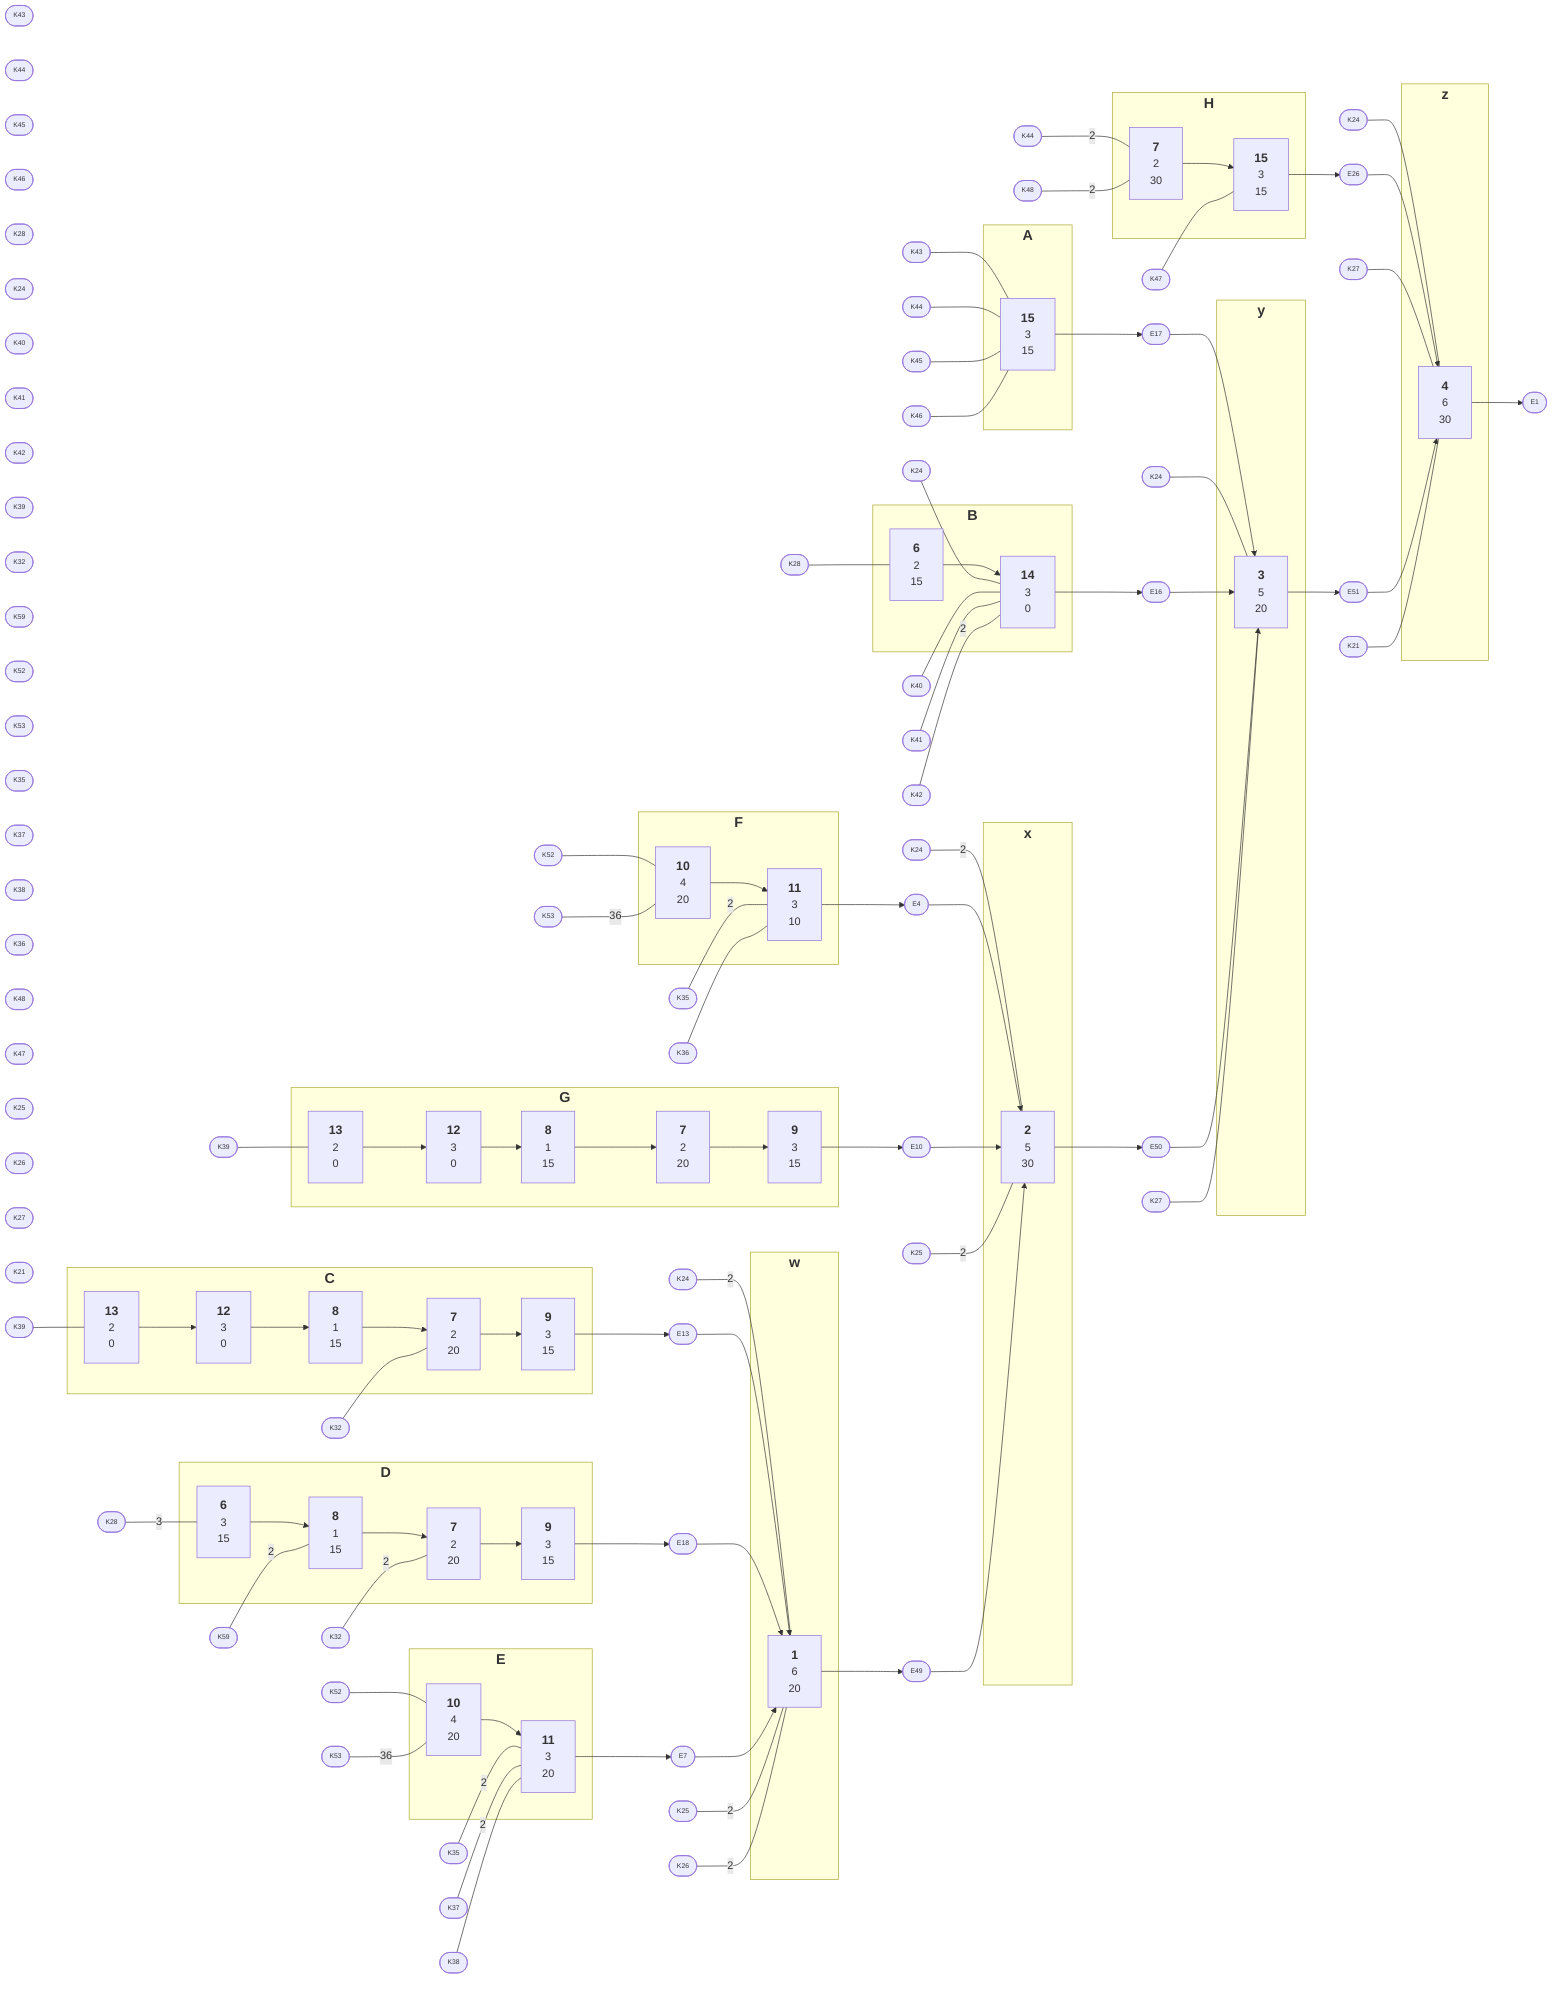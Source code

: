 %%{init: {'theme': 'dark'}, 'themeVariables': {'darkMode': true}}%%
flowchart LR
    15.A["<div style='font-size:18px'><b>15</b></div>3<br/>15"]
    6.B["<div style='font-size:18px'><b>6</b></div>2<br/>15"]
    14.B["<div style='font-size:18px'><b>14</b></div>3<br/>0"]
    13.C["<div style='font-size:18px'><b>13</b></div>2<br/>0"]
    12.C["<div style='font-size:18px'><b>12</b></div>3<br/>0"]
    8.C["<div style='font-size:18px'><b>8</b></div>1<br/>15"]
    7.C["<div style='font-size:18px'><b>7</b></div>2<br/>20"]
    9.C["<div style='font-size:18px'><b>9</b></div>3<br/>15"]
    6.D["<div style='font-size:18px'><b>6</b></div>3<br/>15"]
    7.D["<div style='font-size:18px'><b>7</b></div>2<br/>20"]
    8.D["<div style='font-size:18px'><b>8</b></div>1<br/>15"]
    9.D["<div style='font-size:18px'><b>9</b></div>3<br/>15"]
    10.E["<div style='font-size:18px'><b>10</b></div>4<br/>20"]
    11.E["<div style='font-size:18px'><b>11</b></div>3<br/>20"]
    10.F["<div style='font-size:18px'><b>10</b></div>4<br/>20"]
    11.F["<div style='font-size:18px'><b>11</b></div>3<br/>10"]
    13.G["<div style='font-size:18px'><b>13</b></div>2<br/>0"]
    12.G["<div style='font-size:18px'><b>12</b></div>3<br/>0"]
    8.G["<div style='font-size:18px'><b>8</b></div>1<br/>15"]
    7.G["<div style='font-size:18px'><b>7</b></div>2<br/>20"]
    9.G["<div style='font-size:18px'><b>9</b></div>3<br/>15"]
    7.H["<div style='font-size:18px'><b>7</b></div>2<br/>30"]
    15.H["<div style='font-size:18px'><b>15</b></div>3<br/>15"]
    1.w["<div style='font-size:18px'><b>1</b></div>6<br/>20"]
    2.x["<div style='font-size:18px'><b>2</b></div>5<br/>30"]
    4.z["<div style='font-size:18px'><b>4</b></div>6<br/>30"]
    3.y["<div style='font-size:18px'><b>3</b></div>5<br/>20"]
    E1([<div style='font-size:10px'>E1</div>])
    15.A([<div style='font-size:10px'>15.A</div>])
    6.B([<div style='font-size:10px'>6.B</div>])
    14.B([<div style='font-size:10px'>14.B</div>])
    13.C([<div style='font-size:10px'>13.C</div>])
    12.C([<div style='font-size:10px'>12.C</div>])
    8.C([<div style='font-size:10px'>8.C</div>])
    7.C([<div style='font-size:10px'>7.C</div>])
    9.C([<div style='font-size:10px'>9.C</div>])
    6.D([<div style='font-size:10px'>6.D</div>])
    7.D([<div style='font-size:10px'>7.D</div>])
    8.D([<div style='font-size:10px'>8.D</div>])
    9.D([<div style='font-size:10px'>9.D</div>])
    10.E([<div style='font-size:10px'>10.E</div>])
    11.E([<div style='font-size:10px'>11.E</div>])
    10.F([<div style='font-size:10px'>10.F</div>])
    11.F([<div style='font-size:10px'>11.F</div>])
    13.G([<div style='font-size:10px'>13.G</div>])
    12.G([<div style='font-size:10px'>12.G</div>])
    8.G([<div style='font-size:10px'>8.G</div>])
    7.G([<div style='font-size:10px'>7.G</div>])
    9.G([<div style='font-size:10px'>9.G</div>])
    7.H([<div style='font-size:10px'>7.H</div>])
    15.H([<div style='font-size:10px'>15.H</div>])
    1.w([<div style='font-size:10px'>1.w</div>])
    2.x([<div style='font-size:10px'>2.x</div>])
    4.z([<div style='font-size:10px'>4.z</div>])
    3.y([<div style='font-size:10px'>3.y</div>])
    K43([<div style='font-size:10px'>K43</div>])
    K44([<div style='font-size:10px'>K44</div>])
    K45([<div style='font-size:10px'>K45</div>])
    K46([<div style='font-size:10px'>K46</div>])
    E17([<div style='font-size:10px'>E17</div>])
    K28([<div style='font-size:10px'>K28</div>])
    K24([<div style='font-size:10px'>K24</div>])
    K40([<div style='font-size:10px'>K40</div>])
    K41([<div style='font-size:10px'>K41</div>])
    K42([<div style='font-size:10px'>K42</div>])
    E16([<div style='font-size:10px'>E16</div>])
    K39([<div style='font-size:10px'>K39</div>])
    K32([<div style='font-size:10px'>K32</div>])
    E13([<div style='font-size:10px'>E13</div>])
    K59([<div style='font-size:10px'>K59</div>])
    E18([<div style='font-size:10px'>E18</div>])
    K52([<div style='font-size:10px'>K52</div>])
    K53([<div style='font-size:10px'>K53</div>])
    K35([<div style='font-size:10px'>K35</div>])
    K37([<div style='font-size:10px'>K37</div>])
    K38([<div style='font-size:10px'>K38</div>])
    E7([<div style='font-size:10px'>E7</div>])
    K36([<div style='font-size:10px'>K36</div>])
    E4([<div style='font-size:10px'>E4</div>])
    E10([<div style='font-size:10px'>E10</div>])
    K48([<div style='font-size:10px'>K48</div>])
    K47([<div style='font-size:10px'>K47</div>])
    E26([<div style='font-size:10px'>E26</div>])
    K25([<div style='font-size:10px'>K25</div>])
    K26([<div style='font-size:10px'>K26</div>])
    E49([<div style='font-size:10px'>E49</div>])
    E50([<div style='font-size:10px'>E50</div>])
    K27([<div style='font-size:10px'>K27</div>])
    E51([<div style='font-size:10px'>E51</div>])
    K21([<div style='font-size:10px'>K21</div>])
    subgraph A[<div style='font-size:21px'><b>A</b><br/></div>]
    15.A["<div style='font-size:18px'><b>15</b></div>3<br/>15"]
    end

    subgraph B[<div style='font-size:21px'><b>B</b><br/></div>]
    6.B["<div style='font-size:18px'><b>6</b></div>2<br/>15"]
    14.B["<div style='font-size:18px'><b>14</b></div>3<br/>0"]
    end

    subgraph C[<div style='font-size:21px'><b>C</b><br/></div>]
    13.C["<div style='font-size:18px'><b>13</b></div>2<br/>0"]
    12.C["<div style='font-size:18px'><b>12</b></div>3<br/>0"]
    8.C["<div style='font-size:18px'><b>8</b></div>1<br/>15"]
    7.C["<div style='font-size:18px'><b>7</b></div>2<br/>20"]
    9.C["<div style='font-size:18px'><b>9</b></div>3<br/>15"]
    end

    subgraph D[<div style='font-size:21px'><b>D</b><br/></div>]
    6.D["<div style='font-size:18px'><b>6</b></div>3<br/>15"]
    7.D["<div style='font-size:18px'><b>7</b></div>2<br/>20"]
    8.D["<div style='font-size:18px'><b>8</b></div>1<br/>15"]
    9.D["<div style='font-size:18px'><b>9</b></div>3<br/>15"]
    end

    subgraph E[<div style='font-size:21px'><b>E</b><br/></div>]
    10.E["<div style='font-size:18px'><b>10</b></div>4<br/>20"]
    11.E["<div style='font-size:18px'><b>11</b></div>3<br/>20"]
    end

    subgraph F[<div style='font-size:21px'><b>F</b><br/></div>]
    10.F["<div style='font-size:18px'><b>10</b></div>4<br/>20"]
    11.F["<div style='font-size:18px'><b>11</b></div>3<br/>10"]
    end

    subgraph G[<div style='font-size:21px'><b>G</b><br/></div>]
    13.G["<div style='font-size:18px'><b>13</b></div>2<br/>0"]
    12.G["<div style='font-size:18px'><b>12</b></div>3<br/>0"]
    8.G["<div style='font-size:18px'><b>8</b></div>1<br/>15"]
    7.G["<div style='font-size:18px'><b>7</b></div>2<br/>20"]
    9.G["<div style='font-size:18px'><b>9</b></div>3<br/>15"]
    end

    subgraph H[<div style='font-size:21px'><b>H</b><br/></div>]
    7.H["<div style='font-size:18px'><b>7</b></div>2<br/>30"]
    15.H["<div style='font-size:18px'><b>15</b></div>3<br/>15"]
    end

    subgraph w[<div style='font-size:21px'><b>w</b><br/></div>]
    1.w["<div style='font-size:18px'><b>1</b></div>6<br/>20"]
    end

    subgraph x[<div style='font-size:21px'><b>x</b><br/></div>]
    2.x["<div style='font-size:18px'><b>2</b></div>5<br/>30"]
    end

    subgraph y[<div style='font-size:21px'><b>y</b><br/></div>]
    3.y["<div style='font-size:18px'><b>3</b></div>5<br/>20"]
    end

    subgraph z[<div style='font-size:21px'><b>z</b><br/></div>]
    4.z["<div style='font-size:18px'><b>4</b></div>6<br/>30"]
    end

    15.A --> E17
    6.B --> 14.B
    14.B --> E16
    13.C --> 12.C
    12.C --> 8.C
    8.C --> 7.C
    7.C --> 9.C
    9.C --> E13
    6.D --> 8.D
    7.D --> 9.D
    8.D --> 7.D
    9.D --> E18
    10.E --> 11.E
    11.E --> E7
    10.F --> 11.F
    11.F --> E4
    13.G --> 12.G
    12.G --> 8.G
    8.G --> 7.G
    7.G --> 9.G
    9.G --> E10
    7.H --> 15.H
    15.H --> E26
    1.w --> E49
    2.x --> E50
    4.z --> E1
    3.y --> E51
    K43_1([<div style='font-size:10px'>K43</div>])
    K43_1 --- 15.A
    K44_1([<div style='font-size:10px'>K44</div>])
    K44_1 --- 15.A
    K44_2([<div style='font-size:10px'>K44</div>])
    K44_2 --- |2| 7.H
    K45_1([<div style='font-size:10px'>K45</div>])
    K45_1 --- 15.A
    K46_1([<div style='font-size:10px'>K46</div>])
    K46_1 --- 15.A
    E17 --> 3.y
    K28_1([<div style='font-size:10px'>K28</div>])
    K28_1 --- 6.B
    K28_2([<div style='font-size:10px'>K28</div>])
    K28_2 --- |3| 6.D
    K24_1([<div style='font-size:10px'>K24</div>])
    K24_1 --- 14.B
    K24_2([<div style='font-size:10px'>K24</div>])
    K24_2 --- |2| 1.w
    K24_3([<div style='font-size:10px'>K24</div>])
    K24_3 --- |2| 2.x
    K24_4([<div style='font-size:10px'>K24</div>])
    K24_4 --- 3.y
    K24_5([<div style='font-size:10px'>K24</div>])
    K24_5 --- 4.z
    K40_1([<div style='font-size:10px'>K40</div>])
    K40_1 --- 14.B
    K41_1([<div style='font-size:10px'>K41</div>])
    K41_1 --- 14.B
    K42_1([<div style='font-size:10px'>K42</div>])
    K42_1 --- |2| 14.B
    E16 --> 3.y
    K39_1([<div style='font-size:10px'>K39</div>])
    K39_1 --- 13.C
    K39_2([<div style='font-size:10px'>K39</div>])
    K39_2 --- 13.G
    K32_1([<div style='font-size:10px'>K32</div>])
    K32_1 --- 7.C
    K32_2([<div style='font-size:10px'>K32</div>])
    K32_2 --- |2| 7.D
    E13 --> 1.w
    K59_1([<div style='font-size:10px'>K59</div>])
    K59_1 --- |2| 8.D
    E18 --> 1.w
    K52_1([<div style='font-size:10px'>K52</div>])
    K52_1 --- 10.E
    K52_2([<div style='font-size:10px'>K52</div>])
    K52_2 --- 10.F
    K53_1([<div style='font-size:10px'>K53</div>])
    K53_1 --- |36| 10.E
    K53_2([<div style='font-size:10px'>K53</div>])
    K53_2 --- |36| 10.F
    K35_1([<div style='font-size:10px'>K35</div>])
    K35_1 --- |2| 11.E
    K35_2([<div style='font-size:10px'>K35</div>])
    K35_2 --- |2| 11.F
    K37_1([<div style='font-size:10px'>K37</div>])
    K37_1 --- |2| 11.E
    K38_1([<div style='font-size:10px'>K38</div>])
    K38_1 --- 11.E
    E7 --> 1.w
    K36_1([<div style='font-size:10px'>K36</div>])
    K36_1 --- 11.F
    E4 --> 2.x
    E10 --> 2.x
    K48_1([<div style='font-size:10px'>K48</div>])
    K48_1 --- |2| 7.H
    K47_1([<div style='font-size:10px'>K47</div>])
    K47_1 --- 15.H
    E26 --> 4.z
    K25_1([<div style='font-size:10px'>K25</div>])
    K25_1 --- |2| 1.w
    K25_2([<div style='font-size:10px'>K25</div>])
    K25_2 --- |2| 2.x
    K26_1([<div style='font-size:10px'>K26</div>])
    K26_1 --- |2| 1.w
    E49 --> 2.x
    E50 --> 3.y
    K27_1([<div style='font-size:10px'>K27</div>])
    K27_1 --- 3.y
    K27_2([<div style='font-size:10px'>K27</div>])
    K27_2 --- 4.z
    E51 --> 4.z
    K21_1([<div style='font-size:10px'>K21</div>])
    K21_1 --- 4.z